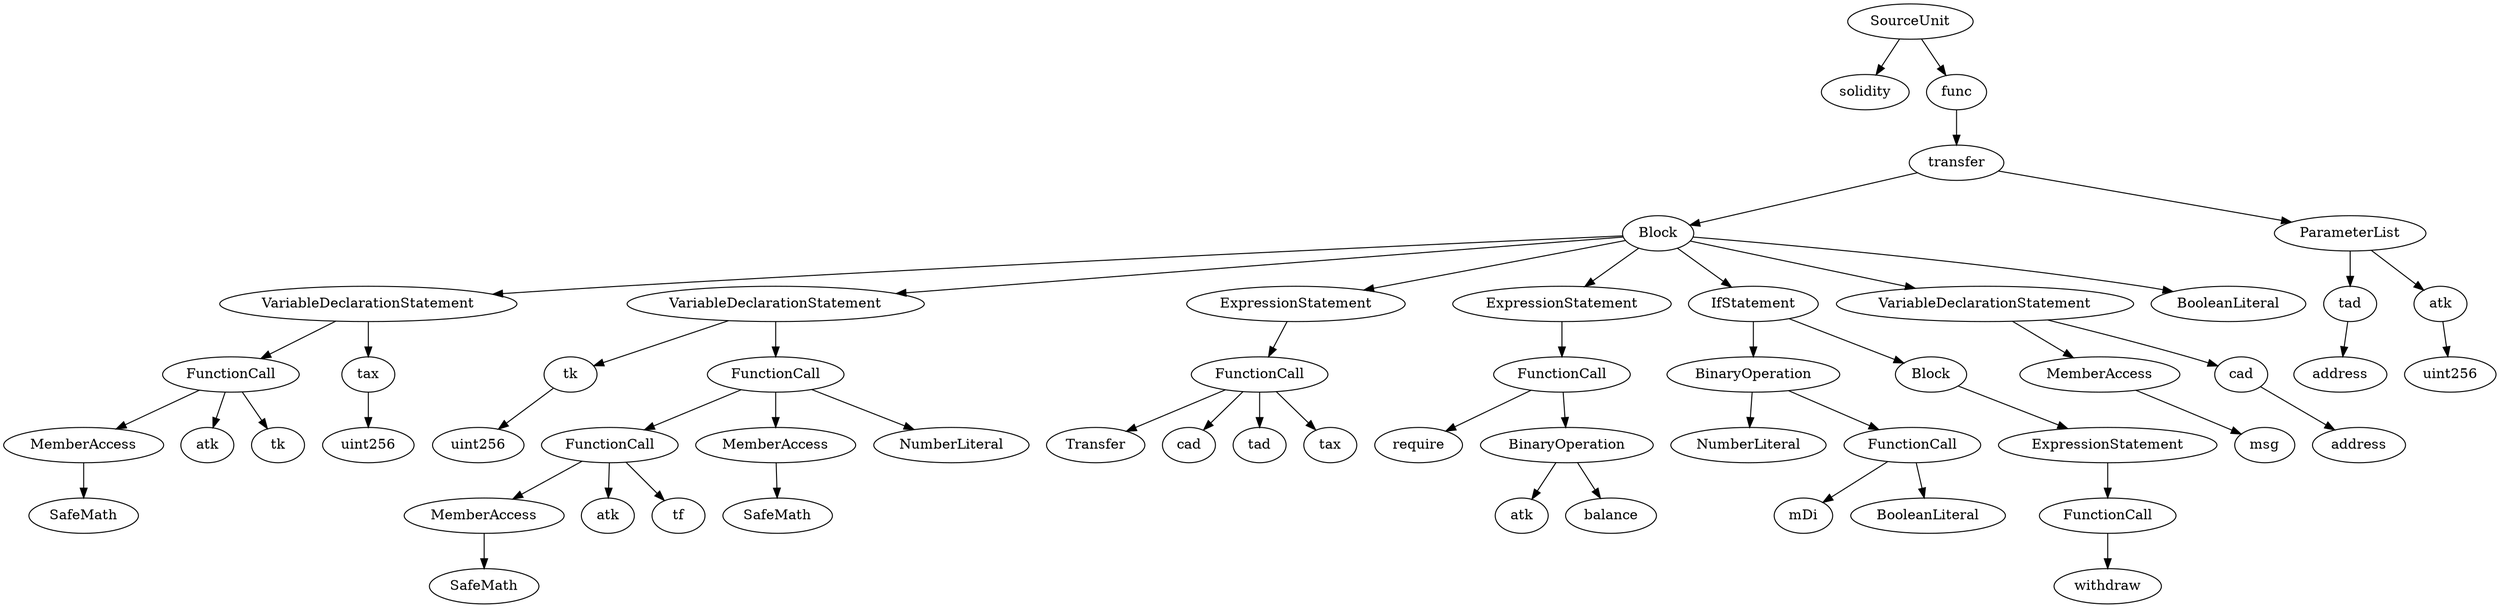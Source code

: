 strict digraph {
    "Identifier_SafeMath" [label="SafeMath"];
    "ElementaryTypeName_address_1" [label="address"];
    "FunctionDefinition_transfer" [label="transfer"];
    "VariableDeclarationStatement_Unnamed_2" [label="VariableDeclarationStatement"];
    "Identifier_mDi" [label="mDi"];
    "Identifier_SafeMath_1" [label="SafeMath"];
    "MemberAccess_Unnamed_3" [label="MemberAccess"];
    "FunctionCall_Unnamed_2" [label="FunctionCall"];
    "Identifier_atk_2" [label="atk"];
    "Identifier_Transfer" [label="Transfer"];
    "VariableDeclarationStatement_Unnamed_1" [label="VariableDeclarationStatement"];
    "Identifier_atk" [label="atk"];
    "ElementaryTypeName_address" [label="address"];
    "Identifier_cad" [label="cad"];
    "Parameter_tad" [label="tad"];
    "MemberAccess_Unnamed_2" [label="MemberAccess"];
    "ExpressionStatement_Unnamed_2" [label="ExpressionStatement"];
    "Identifier_msg" [label="msg"];
    "Block_Unnamed" [label="Block"];
    "ElementaryTypeName_uint256_1" [label="uint256"];
    "Parameter_atk" [label="atk"];
    "NumberLiteral_Unnamed" [label="NumberLiteral"];
    "Identifier_atk_1" [label="atk"];
    "FunctionCall_Unnamed_1" [label="FunctionCall"];
    "Identifier_tk" [label="tk"];
    "MemberAccess_Unnamed" [label="MemberAccess"];
    "SourceUnit_Unnamed" [label="SourceUnit"];
    "ExpressionStatement_Unnamed" [label="ExpressionStatement"];
    "ElementaryTypeName_uint256" [label="uint256"];
    "Identifier_balance" [label="balance"];
    "Identifier_tf" [label="tf"];
    "ParameterList_Unnamed" [label="ParameterList"];
    "BooleanLiteral_Unnamed" [label="BooleanLiteral"];
    "Identifier_require" [label="require"];
    "FunctionCall_Unnamed_5" [label="FunctionCall"];
    "FunctionCall_Unnamed_4" [label="FunctionCall"];
    "BinaryOperation_Unnamed" [label="BinaryOperation"];
    "Identifier_SafeMath_2" [label="SafeMath"];
    "PragmaDirective_solidity" [label="solidity"];
    "FunctionCall_Unnamed_6" [label="FunctionCall"];
    "IfStatement_Unnamed" [label="IfStatement"];
    "Identifier_tad" [label="tad"];
    "VariableDeclaration_tk" [label="tk"];
    "ElementaryTypeName_uint256_2" [label="uint256"];
    "ExpressionStatement_Unnamed_1" [label="ExpressionStatement"];
    "FunctionCall_Unnamed" [label="FunctionCall"];
    "MemberAccess_Unnamed_1" [label="MemberAccess"];
    "NumberLiteral_Unnamed_1" [label="NumberLiteral"];
    "VariableDeclarationStatement_Unnamed" [label="VariableDeclarationStatement"];
    "ContractDefinition_func" [label="func"];
    "FunctionCall_Unnamed_3" [label="FunctionCall"];
    "VariableDeclaration_cad" [label="cad"];
    "Identifier_tax" [label="tax"];
    "VariableDeclaration_tax" [label="tax"];
    "Identifier_withdraw" [label="withdraw"];
    "BooleanLiteral_Unnamed_1" [label="BooleanLiteral"];
    "BinaryOperation_Unnamed_1" [label="BinaryOperation"];
    "Block_Unnamed_1" [label="Block"];
    "Block_Unnamed" -> "VariableDeclarationStatement_Unnamed";
    "FunctionDefinition_transfer" -> "Block_Unnamed";
    "Block_Unnamed" -> "VariableDeclarationStatement_Unnamed_1";
    "VariableDeclarationStatement_Unnamed_2" -> "FunctionCall_Unnamed_5";
    "MemberAccess_Unnamed_2" -> "Identifier_SafeMath_1";
    "FunctionCall_Unnamed_1" -> "Identifier_mDi";
    "FunctionCall_Unnamed_6" -> "Identifier_Transfer";
    "ExpressionStatement_Unnamed" -> "FunctionCall_Unnamed";
    "BinaryOperation_Unnamed" -> "Identifier_balance";
    "MemberAccess_Unnamed_3" -> "Identifier_SafeMath_2";
    "ExpressionStatement_Unnamed_1" -> "FunctionCall_Unnamed_2";
    "VariableDeclarationStatement_Unnamed_1" -> "FunctionCall_Unnamed_3";
    "FunctionCall_Unnamed_5" -> "Identifier_tk";
    "FunctionCall_Unnamed_4" -> "Identifier_atk_1";
    "Block_Unnamed" -> "IfStatement_Unnamed";
    "FunctionCall_Unnamed_2" -> "Identifier_withdraw";
    "FunctionCall_Unnamed_4" -> "Identifier_tf";
    "ParameterList_Unnamed" -> "Parameter_atk";
    "FunctionCall_Unnamed" -> "BinaryOperation_Unnamed";
    "FunctionCall_Unnamed_4" -> "MemberAccess_Unnamed_2";
    "FunctionDefinition_transfer" -> "ParameterList_Unnamed";
    "VariableDeclaration_tax" -> "ElementaryTypeName_uint256_2";
    "Block_Unnamed" -> "BooleanLiteral_Unnamed_1";
    "ParameterList_Unnamed" -> "Parameter_tad";
    "FunctionCall_Unnamed_6" -> "Identifier_tad";
    "IfStatement_Unnamed" -> "BinaryOperation_Unnamed_1";
    "VariableDeclaration_cad" -> "ElementaryTypeName_address_1";
    "VariableDeclarationStatement_Unnamed" -> "VariableDeclaration_cad";
    "Block_Unnamed" -> "ExpressionStatement_Unnamed";
    "Parameter_atk" -> "ElementaryTypeName_uint256";
    "FunctionCall_Unnamed_6" -> "Identifier_cad";
    "FunctionCall_Unnamed_3" -> "MemberAccess_Unnamed_1";
    "ExpressionStatement_Unnamed_2" -> "FunctionCall_Unnamed_6";
    "FunctionCall_Unnamed_3" -> "FunctionCall_Unnamed_4";
    "BinaryOperation_Unnamed_1" -> "NumberLiteral_Unnamed";
    "VariableDeclarationStatement_Unnamed_1" -> "VariableDeclaration_tk";
    "MemberAccess_Unnamed_1" -> "Identifier_SafeMath";
    "Block_Unnamed" -> "VariableDeclarationStatement_Unnamed_2";
    "FunctionCall_Unnamed_5" -> "Identifier_atk_2";
    "ContractDefinition_func" -> "FunctionDefinition_transfer";
    "SourceUnit_Unnamed" -> "PragmaDirective_solidity";
    "FunctionCall_Unnamed_5" -> "MemberAccess_Unnamed_3";
    "FunctionCall_Unnamed" -> "Identifier_require";
    "VariableDeclaration_tk" -> "ElementaryTypeName_uint256_1";
    "SourceUnit_Unnamed" -> "ContractDefinition_func";
    "FunctionCall_Unnamed_1" -> "BooleanLiteral_Unnamed";
    "FunctionCall_Unnamed_6" -> "Identifier_tax";
    "BinaryOperation_Unnamed_1" -> "FunctionCall_Unnamed_1";
    "Block_Unnamed_1" -> "ExpressionStatement_Unnamed_1";
    "MemberAccess_Unnamed" -> "Identifier_msg";
    "VariableDeclarationStatement_Unnamed" -> "MemberAccess_Unnamed";
    "BinaryOperation_Unnamed" -> "Identifier_atk";
    "Parameter_tad" -> "ElementaryTypeName_address";
    "VariableDeclarationStatement_Unnamed_2" -> "VariableDeclaration_tax";
    "IfStatement_Unnamed" -> "Block_Unnamed_1";
    "FunctionCall_Unnamed_3" -> "NumberLiteral_Unnamed_1";
    "Block_Unnamed" -> "ExpressionStatement_Unnamed_2";
}
